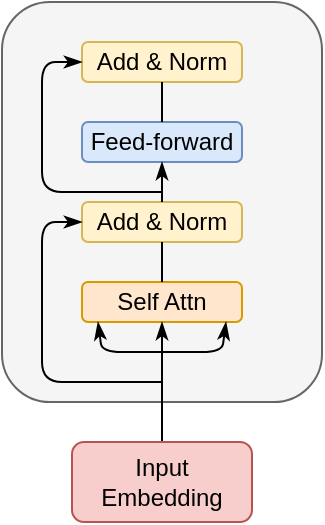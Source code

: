 <mxfile version="14.7.2" type="github">
  <diagram id="RaiZR4qj4PGcMzysrdy3" name="Page-1">
    <mxGraphModel dx="341" dy="407" grid="1" gridSize="1" guides="1" tooltips="1" connect="1" arrows="1" fold="1" page="1" pageScale="1" pageWidth="827" pageHeight="1169" math="0" shadow="0">
      <root>
        <mxCell id="0" />
        <mxCell id="1" parent="0" />
        <mxCell id="KWBslAcIxPre1BuBQln5-1" value="" style="rounded=1;whiteSpace=wrap;html=1;fillColor=#f5f5f5;strokeColor=#666666;fontColor=#333333;" vertex="1" parent="1">
          <mxGeometry x="80" y="140" width="160" height="200" as="geometry" />
        </mxCell>
        <mxCell id="KWBslAcIxPre1BuBQln5-2" value="Self Attn" style="rounded=1;whiteSpace=wrap;html=1;fillColor=#ffe6cc;strokeColor=#d79b00;" vertex="1" parent="1">
          <mxGeometry x="120" y="280" width="80" height="20" as="geometry" />
        </mxCell>
        <mxCell id="KWBslAcIxPre1BuBQln5-7" value="Add &amp;amp; Norm" style="rounded=1;whiteSpace=wrap;html=1;fillColor=#fff2cc;strokeColor=#d6b656;" vertex="1" parent="1">
          <mxGeometry x="120" y="240" width="80" height="20" as="geometry" />
        </mxCell>
        <mxCell id="KWBslAcIxPre1BuBQln5-8" value="Feed-forward" style="rounded=1;whiteSpace=wrap;html=1;fillColor=#dae8fc;strokeColor=#6c8ebf;" vertex="1" parent="1">
          <mxGeometry x="120" y="200" width="80" height="20" as="geometry" />
        </mxCell>
        <mxCell id="KWBslAcIxPre1BuBQln5-9" value="Add &amp;amp; Norm" style="rounded=1;whiteSpace=wrap;html=1;fillColor=#fff2cc;strokeColor=#d6b656;" vertex="1" parent="1">
          <mxGeometry x="120" y="160" width="80" height="20" as="geometry" />
        </mxCell>
        <mxCell id="KWBslAcIxPre1BuBQln5-10" value="" style="endArrow=none;html=1;exitX=0.5;exitY=0;exitDx=0;exitDy=0;entryX=0.5;entryY=1;entryDx=0;entryDy=0;" edge="1" parent="1" source="KWBslAcIxPre1BuBQln5-2" target="KWBslAcIxPre1BuBQln5-7">
          <mxGeometry width="50" height="50" relative="1" as="geometry">
            <mxPoint x="310" y="210" as="sourcePoint" />
            <mxPoint x="360" y="160" as="targetPoint" />
          </mxGeometry>
        </mxCell>
        <mxCell id="KWBslAcIxPre1BuBQln5-11" value="" style="endArrow=classicThin;html=1;exitX=0.5;exitY=0;exitDx=0;exitDy=0;entryX=0.5;entryY=1;entryDx=0;entryDy=0;endFill=1;" edge="1" parent="1" source="KWBslAcIxPre1BuBQln5-7" target="KWBslAcIxPre1BuBQln5-8">
          <mxGeometry width="50" height="50" relative="1" as="geometry">
            <mxPoint x="310" y="210" as="sourcePoint" />
            <mxPoint x="360" y="160" as="targetPoint" />
          </mxGeometry>
        </mxCell>
        <mxCell id="KWBslAcIxPre1BuBQln5-12" value="" style="endArrow=none;html=1;exitX=0.5;exitY=0;exitDx=0;exitDy=0;entryX=0.5;entryY=1;entryDx=0;entryDy=0;" edge="1" parent="1" source="KWBslAcIxPre1BuBQln5-8" target="KWBslAcIxPre1BuBQln5-9">
          <mxGeometry width="50" height="50" relative="1" as="geometry">
            <mxPoint x="310" y="210" as="sourcePoint" />
            <mxPoint x="360" y="160" as="targetPoint" />
          </mxGeometry>
        </mxCell>
        <mxCell id="KWBslAcIxPre1BuBQln5-19" value="" style="endArrow=classicThin;html=1;strokeWidth=1;entryX=0.5;entryY=1;entryDx=0;entryDy=0;endFill=1;exitX=0.5;exitY=0;exitDx=0;exitDy=0;" edge="1" parent="1" source="KWBslAcIxPre1BuBQln5-38" target="KWBslAcIxPre1BuBQln5-2">
          <mxGeometry width="50" height="50" relative="1" as="geometry">
            <mxPoint x="160" y="350" as="sourcePoint" />
            <mxPoint x="362" y="184" as="targetPoint" />
          </mxGeometry>
        </mxCell>
        <mxCell id="KWBslAcIxPre1BuBQln5-32" value="" style="endArrow=classicThin;html=1;strokeWidth=1;entryX=0;entryY=0.5;entryDx=0;entryDy=0;endFill=1;" edge="1" parent="1" target="KWBslAcIxPre1BuBQln5-7">
          <mxGeometry width="50" height="50" relative="1" as="geometry">
            <mxPoint x="160" y="330" as="sourcePoint" />
            <mxPoint x="363" y="183" as="targetPoint" />
            <Array as="points">
              <mxPoint x="100" y="330" />
              <mxPoint x="100" y="250" />
            </Array>
          </mxGeometry>
        </mxCell>
        <mxCell id="KWBslAcIxPre1BuBQln5-35" value="" style="endArrow=classicThin;html=1;strokeWidth=1;entryX=0;entryY=0.5;entryDx=0;entryDy=0;endFill=1;" edge="1" parent="1" target="KWBslAcIxPre1BuBQln5-9">
          <mxGeometry width="50" height="50" relative="1" as="geometry">
            <mxPoint x="160" y="235" as="sourcePoint" />
            <mxPoint x="362" y="184" as="targetPoint" />
            <Array as="points">
              <mxPoint x="100" y="235" />
              <mxPoint x="100" y="170" />
            </Array>
          </mxGeometry>
        </mxCell>
        <mxCell id="KWBslAcIxPre1BuBQln5-36" value="" style="endArrow=classicThin;html=1;strokeWidth=1;entryX=0.1;entryY=1;entryDx=0;entryDy=0;entryPerimeter=0;endFill=1;" edge="1" parent="1" target="KWBslAcIxPre1BuBQln5-2">
          <mxGeometry width="50" height="50" relative="1" as="geometry">
            <mxPoint x="160" y="315" as="sourcePoint" />
            <mxPoint x="362" y="184" as="targetPoint" />
            <Array as="points">
              <mxPoint x="130" y="315" />
            </Array>
          </mxGeometry>
        </mxCell>
        <mxCell id="KWBslAcIxPre1BuBQln5-37" value="" style="endArrow=classicThin;html=1;strokeWidth=1;entryX=0.9;entryY=1;entryDx=0;entryDy=0;entryPerimeter=0;endFill=1;" edge="1" parent="1" target="KWBslAcIxPre1BuBQln5-2">
          <mxGeometry width="50" height="50" relative="1" as="geometry">
            <mxPoint x="160" y="315" as="sourcePoint" />
            <mxPoint x="201" y="311" as="targetPoint" />
            <Array as="points">
              <mxPoint x="190" y="315" />
            </Array>
          </mxGeometry>
        </mxCell>
        <mxCell id="KWBslAcIxPre1BuBQln5-38" value="Input Embedding" style="rounded=1;whiteSpace=wrap;html=1;fillColor=#f8cecc;strokeColor=#b85450;" vertex="1" parent="1">
          <mxGeometry x="115" y="360" width="90" height="40" as="geometry" />
        </mxCell>
      </root>
    </mxGraphModel>
  </diagram>
</mxfile>
